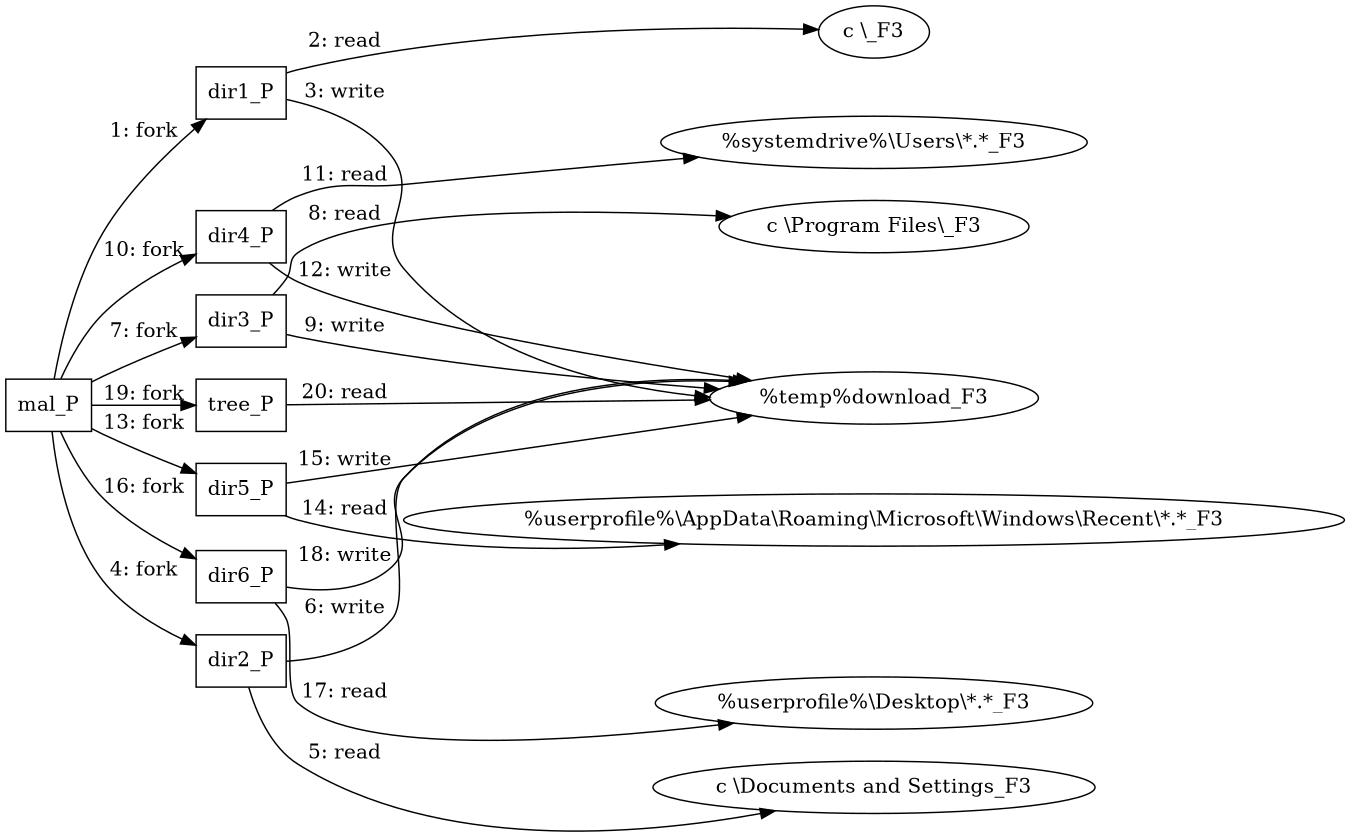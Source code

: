 digraph T1083 {
rankdir="LR"
size="9"
fixedsize="false"
splines="true"
nodesep=0.3
ranksep=0
fontsize=10
overlap="scalexy"
engine= "neato"
	"mal_P" [node_type=Process shape=box]
	"dir1_P" [node_type=Process shape=box]
	"dir2_P" [node_type=Process shape=box]
	"dir3_P" [node_type=Process shape=box]
	"dir4_P" [node_type=Process shape=box]
	"dir5_P" [node_type=Process shape=box]
	"dir6_P" [node_type=Process shape=box]
	"tree_P" [node_type=Process shape=box]
	"\%temp%\download_F3" [node_type=File shape=ellipse]
	"c \\_F3" [node_type=File shape=ellipse]
	"c \\Documents and Settings_F3" [node_type=File shape=ellipse]
	"c \\Program Files\\_F3" [node_type=File shape=ellipse]
	"\%systemdrive%\\Users\\*.*_F3" [node_type=File shape=ellipse]
	"\%userprofile%\\AppData\\Roaming\\Microsoft\\Windows\\Recent\\*.*_F3" [node_type=File shape=ellipse]
	"\%userprofile%\\Desktop\\*.*_F3" [node_type=File shape=ellipse]
	"mal_P" -> "dir1_P" [label="1: fork"]
	"dir1_P" -> "c \\_F3" [label="2: read"]
	"dir1_P" -> "\%temp%\download_F3" [label="3: write"]
	"mal_P" -> "dir2_P" [label="4: fork"]
	"dir2_P" -> "c \\Documents and Settings_F3" [label="5: read"]
	"dir2_P" -> "\%temp%\download_F3" [label="6: write"]
	"mal_P" -> "dir3_P" [label="7: fork"]
	"dir3_P" -> "c \\Program Files\\_F3" [label="8: read"]
	"dir3_P" -> "\%temp%\download_F3" [label="9: write"]
	"mal_P" -> "dir4_P" [label="10: fork"]
	"dir4_P" -> "\%systemdrive%\\Users\\*.*_F3" [label="11: read"]
	"dir4_P" -> "\%temp%\download_F3" [label="12: write"]
	"mal_P" -> "dir5_P" [label="13: fork"]
	"dir5_P" -> "\%userprofile%\\AppData\\Roaming\\Microsoft\\Windows\\Recent\\*.*_F3" [label="14: read"]
	"dir5_P" -> "\%temp%\download_F3" [label="15: write"]
	"mal_P" -> "dir6_P" [label="16: fork"]
	"dir6_P" -> "\%userprofile%\\Desktop\\*.*_F3" [label="17: read"]
	"dir6_P" -> "\%temp%\download_F3" [label="18: write"]
	"mal_P" -> "tree_P" [label="19: fork"]
	"tree_P" -> "\%temp%\download_F3" [label="20: read"]
}
